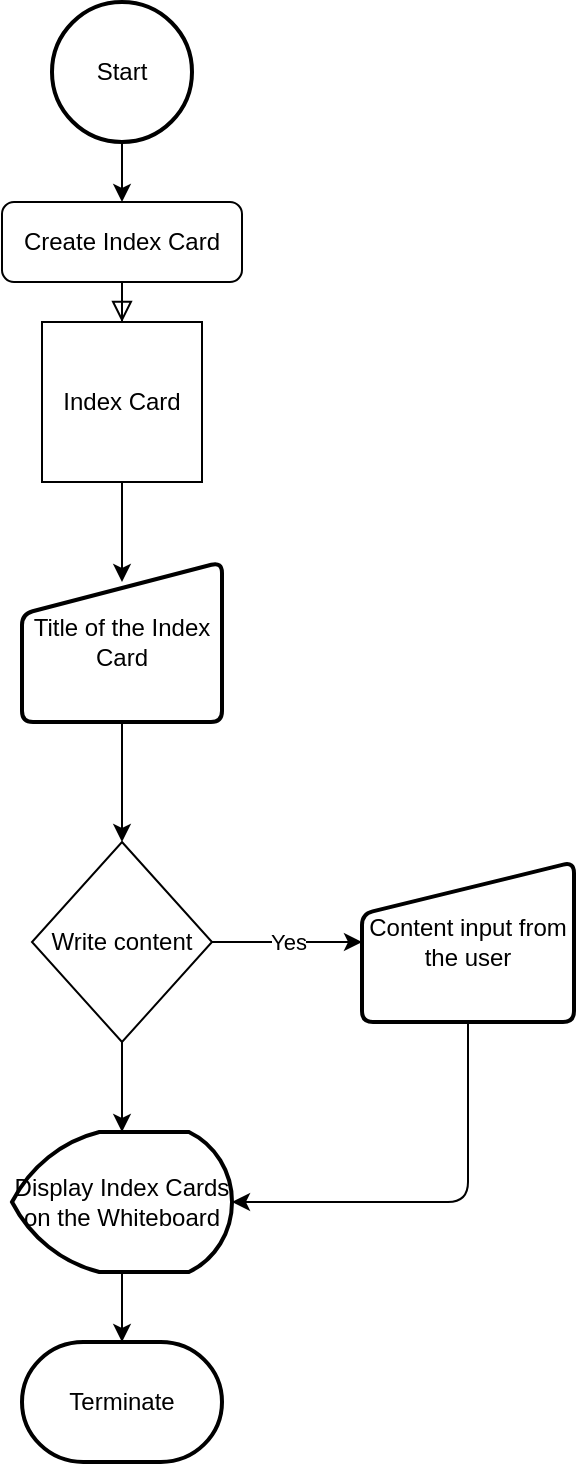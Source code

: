 <mxfile version="14.6.13" type="github"><diagram id="C5RBs43oDa-KdzZeNtuy" name="Page-1"><mxGraphModel dx="1422" dy="762" grid="1" gridSize="10" guides="1" tooltips="1" connect="1" arrows="1" fold="1" page="1" pageScale="1" pageWidth="827" pageHeight="1169" math="0" shadow="0"><root><mxCell id="WIyWlLk6GJQsqaUBKTNV-0"/><mxCell id="WIyWlLk6GJQsqaUBKTNV-1" parent="WIyWlLk6GJQsqaUBKTNV-0"/><mxCell id="WIyWlLk6GJQsqaUBKTNV-2" value="" style="rounded=0;html=1;jettySize=auto;orthogonalLoop=1;fontSize=11;endArrow=block;endFill=0;endSize=8;strokeWidth=1;shadow=0;labelBackgroundColor=none;edgeStyle=orthogonalEdgeStyle;entryX=0.5;entryY=0;entryDx=0;entryDy=0;" parent="WIyWlLk6GJQsqaUBKTNV-1" source="WIyWlLk6GJQsqaUBKTNV-3" target="UhVGxp4HZseBoi4Q8P6G-1" edge="1"><mxGeometry relative="1" as="geometry"><mxPoint x="220" y="170" as="targetPoint"/></mxGeometry></mxCell><mxCell id="WIyWlLk6GJQsqaUBKTNV-3" value="Create Index Card" style="rounded=1;whiteSpace=wrap;html=1;fontSize=12;glass=0;strokeWidth=1;shadow=0;" parent="WIyWlLk6GJQsqaUBKTNV-1" vertex="1"><mxGeometry x="160" y="120" width="120" height="40" as="geometry"/></mxCell><mxCell id="UhVGxp4HZseBoi4Q8P6G-1" value="Index Card" style="whiteSpace=wrap;html=1;aspect=fixed;" parent="WIyWlLk6GJQsqaUBKTNV-1" vertex="1"><mxGeometry x="180" y="180" width="80" height="80" as="geometry"/></mxCell><mxCell id="UhVGxp4HZseBoi4Q8P6G-4" value="Title of the Index Card" style="html=1;strokeWidth=2;shape=manualInput;whiteSpace=wrap;rounded=1;size=26;arcSize=11;" parent="WIyWlLk6GJQsqaUBKTNV-1" vertex="1"><mxGeometry x="170" y="300" width="100" height="80" as="geometry"/></mxCell><mxCell id="UhVGxp4HZseBoi4Q8P6G-5" value="Write content" style="rhombus;whiteSpace=wrap;html=1;" parent="WIyWlLk6GJQsqaUBKTNV-1" vertex="1"><mxGeometry x="175" y="440" width="90" height="100" as="geometry"/></mxCell><mxCell id="UhVGxp4HZseBoi4Q8P6G-6" value="Display Index Cards on the Whiteboard" style="strokeWidth=2;html=1;shape=mxgraph.flowchart.display;whiteSpace=wrap;" parent="WIyWlLk6GJQsqaUBKTNV-1" vertex="1"><mxGeometry x="165" y="585" width="110" height="70" as="geometry"/></mxCell><mxCell id="UhVGxp4HZseBoi4Q8P6G-7" value="Terminate" style="strokeWidth=2;html=1;shape=mxgraph.flowchart.terminator;whiteSpace=wrap;" parent="WIyWlLk6GJQsqaUBKTNV-1" vertex="1"><mxGeometry x="170" y="690" width="100" height="60" as="geometry"/></mxCell><mxCell id="UhVGxp4HZseBoi4Q8P6G-8" value="Content input from the user" style="html=1;strokeWidth=2;shape=manualInput;whiteSpace=wrap;rounded=1;size=26;arcSize=11;" parent="WIyWlLk6GJQsqaUBKTNV-1" vertex="1"><mxGeometry x="340" y="450" width="106" height="80" as="geometry"/></mxCell><mxCell id="UhVGxp4HZseBoi4Q8P6G-9" value="" style="endArrow=classic;html=1;exitX=0.5;exitY=1;exitDx=0;exitDy=0;" parent="WIyWlLk6GJQsqaUBKTNV-1" source="UhVGxp4HZseBoi4Q8P6G-1" edge="1"><mxGeometry width="50" height="50" relative="1" as="geometry"><mxPoint x="390" y="490" as="sourcePoint"/><mxPoint x="220" y="310" as="targetPoint"/></mxGeometry></mxCell><mxCell id="UhVGxp4HZseBoi4Q8P6G-10" value="" style="endArrow=classic;html=1;exitX=0.5;exitY=1;exitDx=0;exitDy=0;" parent="WIyWlLk6GJQsqaUBKTNV-1" source="UhVGxp4HZseBoi4Q8P6G-4" target="UhVGxp4HZseBoi4Q8P6G-5" edge="1"><mxGeometry width="50" height="50" relative="1" as="geometry"><mxPoint x="390" y="490" as="sourcePoint"/><mxPoint x="440" y="440" as="targetPoint"/></mxGeometry></mxCell><mxCell id="UhVGxp4HZseBoi4Q8P6G-11" value="Yes" style="endArrow=classic;html=1;exitX=1;exitY=0.5;exitDx=0;exitDy=0;entryX=0;entryY=0.5;entryDx=0;entryDy=0;" parent="WIyWlLk6GJQsqaUBKTNV-1" source="UhVGxp4HZseBoi4Q8P6G-5" target="UhVGxp4HZseBoi4Q8P6G-8" edge="1"><mxGeometry width="50" height="50" relative="1" as="geometry"><mxPoint x="390" y="490" as="sourcePoint"/><mxPoint x="330" y="490" as="targetPoint"/></mxGeometry></mxCell><mxCell id="UhVGxp4HZseBoi4Q8P6G-12" value="" style="endArrow=classic;html=1;entryX=1;entryY=0.5;entryDx=0;entryDy=0;entryPerimeter=0;exitX=0.5;exitY=1;exitDx=0;exitDy=0;" parent="WIyWlLk6GJQsqaUBKTNV-1" source="UhVGxp4HZseBoi4Q8P6G-8" target="UhVGxp4HZseBoi4Q8P6G-6" edge="1"><mxGeometry width="50" height="50" relative="1" as="geometry"><mxPoint x="390" y="490" as="sourcePoint"/><mxPoint x="440" y="440" as="targetPoint"/><Array as="points"><mxPoint x="393" y="620"/></Array></mxGeometry></mxCell><mxCell id="UhVGxp4HZseBoi4Q8P6G-13" value="" style="endArrow=classic;html=1;exitX=0.5;exitY=1;exitDx=0;exitDy=0;entryX=0.5;entryY=0;entryDx=0;entryDy=0;entryPerimeter=0;" parent="WIyWlLk6GJQsqaUBKTNV-1" source="UhVGxp4HZseBoi4Q8P6G-5" target="UhVGxp4HZseBoi4Q8P6G-6" edge="1"><mxGeometry width="50" height="50" relative="1" as="geometry"><mxPoint x="390" y="490" as="sourcePoint"/><mxPoint x="440" y="440" as="targetPoint"/></mxGeometry></mxCell><mxCell id="UhVGxp4HZseBoi4Q8P6G-14" value="" style="endArrow=classic;html=1;exitX=0.5;exitY=1;exitDx=0;exitDy=0;exitPerimeter=0;entryX=0.5;entryY=0;entryDx=0;entryDy=0;entryPerimeter=0;" parent="WIyWlLk6GJQsqaUBKTNV-1" source="UhVGxp4HZseBoi4Q8P6G-6" target="UhVGxp4HZseBoi4Q8P6G-7" edge="1"><mxGeometry width="50" height="50" relative="1" as="geometry"><mxPoint x="390" y="490" as="sourcePoint"/><mxPoint x="440" y="440" as="targetPoint"/></mxGeometry></mxCell><mxCell id="UhVGxp4HZseBoi4Q8P6G-15" value="Start" style="strokeWidth=2;html=1;shape=mxgraph.flowchart.start_2;whiteSpace=wrap;" parent="WIyWlLk6GJQsqaUBKTNV-1" vertex="1"><mxGeometry x="185" y="20" width="70" height="70" as="geometry"/></mxCell><mxCell id="UhVGxp4HZseBoi4Q8P6G-16" value="" style="endArrow=classic;html=1;exitX=0.5;exitY=1;exitDx=0;exitDy=0;exitPerimeter=0;entryX=0.5;entryY=0;entryDx=0;entryDy=0;" parent="WIyWlLk6GJQsqaUBKTNV-1" source="UhVGxp4HZseBoi4Q8P6G-15" target="WIyWlLk6GJQsqaUBKTNV-3" edge="1"><mxGeometry width="50" height="50" relative="1" as="geometry"><mxPoint x="390" y="390" as="sourcePoint"/><mxPoint x="440" y="340" as="targetPoint"/></mxGeometry></mxCell></root></mxGraphModel></diagram></mxfile>